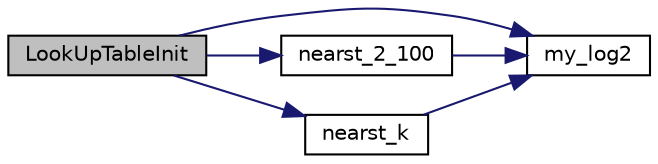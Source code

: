 digraph "LookUpTableInit"
{
 // LATEX_PDF_SIZE
  edge [fontname="Helvetica",fontsize="10",labelfontname="Helvetica",labelfontsize="10"];
  node [fontname="Helvetica",fontsize="10",shape=record];
  rankdir="LR";
  Node1 [label="LookUpTableInit",height=0.2,width=0.4,color="black", fillcolor="grey75", style="filled", fontcolor="black",tooltip=" "];
  Node1 -> Node2 [color="midnightblue",fontsize="10",style="solid",fontname="Helvetica"];
  Node2 [label="my_log2",height=0.2,width=0.4,color="black", fillcolor="white", style="filled",URL="$acc__aux_8c.html#a110763c341da4524bdaf1c197b11287c",tooltip=" "];
  Node1 -> Node3 [color="midnightblue",fontsize="10",style="solid",fontname="Helvetica"];
  Node3 [label="nearst_2_100",height=0.2,width=0.4,color="black", fillcolor="white", style="filled",URL="$acc__aux_8c.html#a9c8594bfab1d7ae3d0e48ba313fa7408",tooltip=" "];
  Node3 -> Node2 [color="midnightblue",fontsize="10",style="solid",fontname="Helvetica"];
  Node1 -> Node4 [color="midnightblue",fontsize="10",style="solid",fontname="Helvetica"];
  Node4 [label="nearst_k",height=0.2,width=0.4,color="black", fillcolor="white", style="filled",URL="$acc__aux_8c.html#acade49941875d93179660bfc1c55c003",tooltip=" "];
  Node4 -> Node2 [color="midnightblue",fontsize="10",style="solid",fontname="Helvetica"];
}
